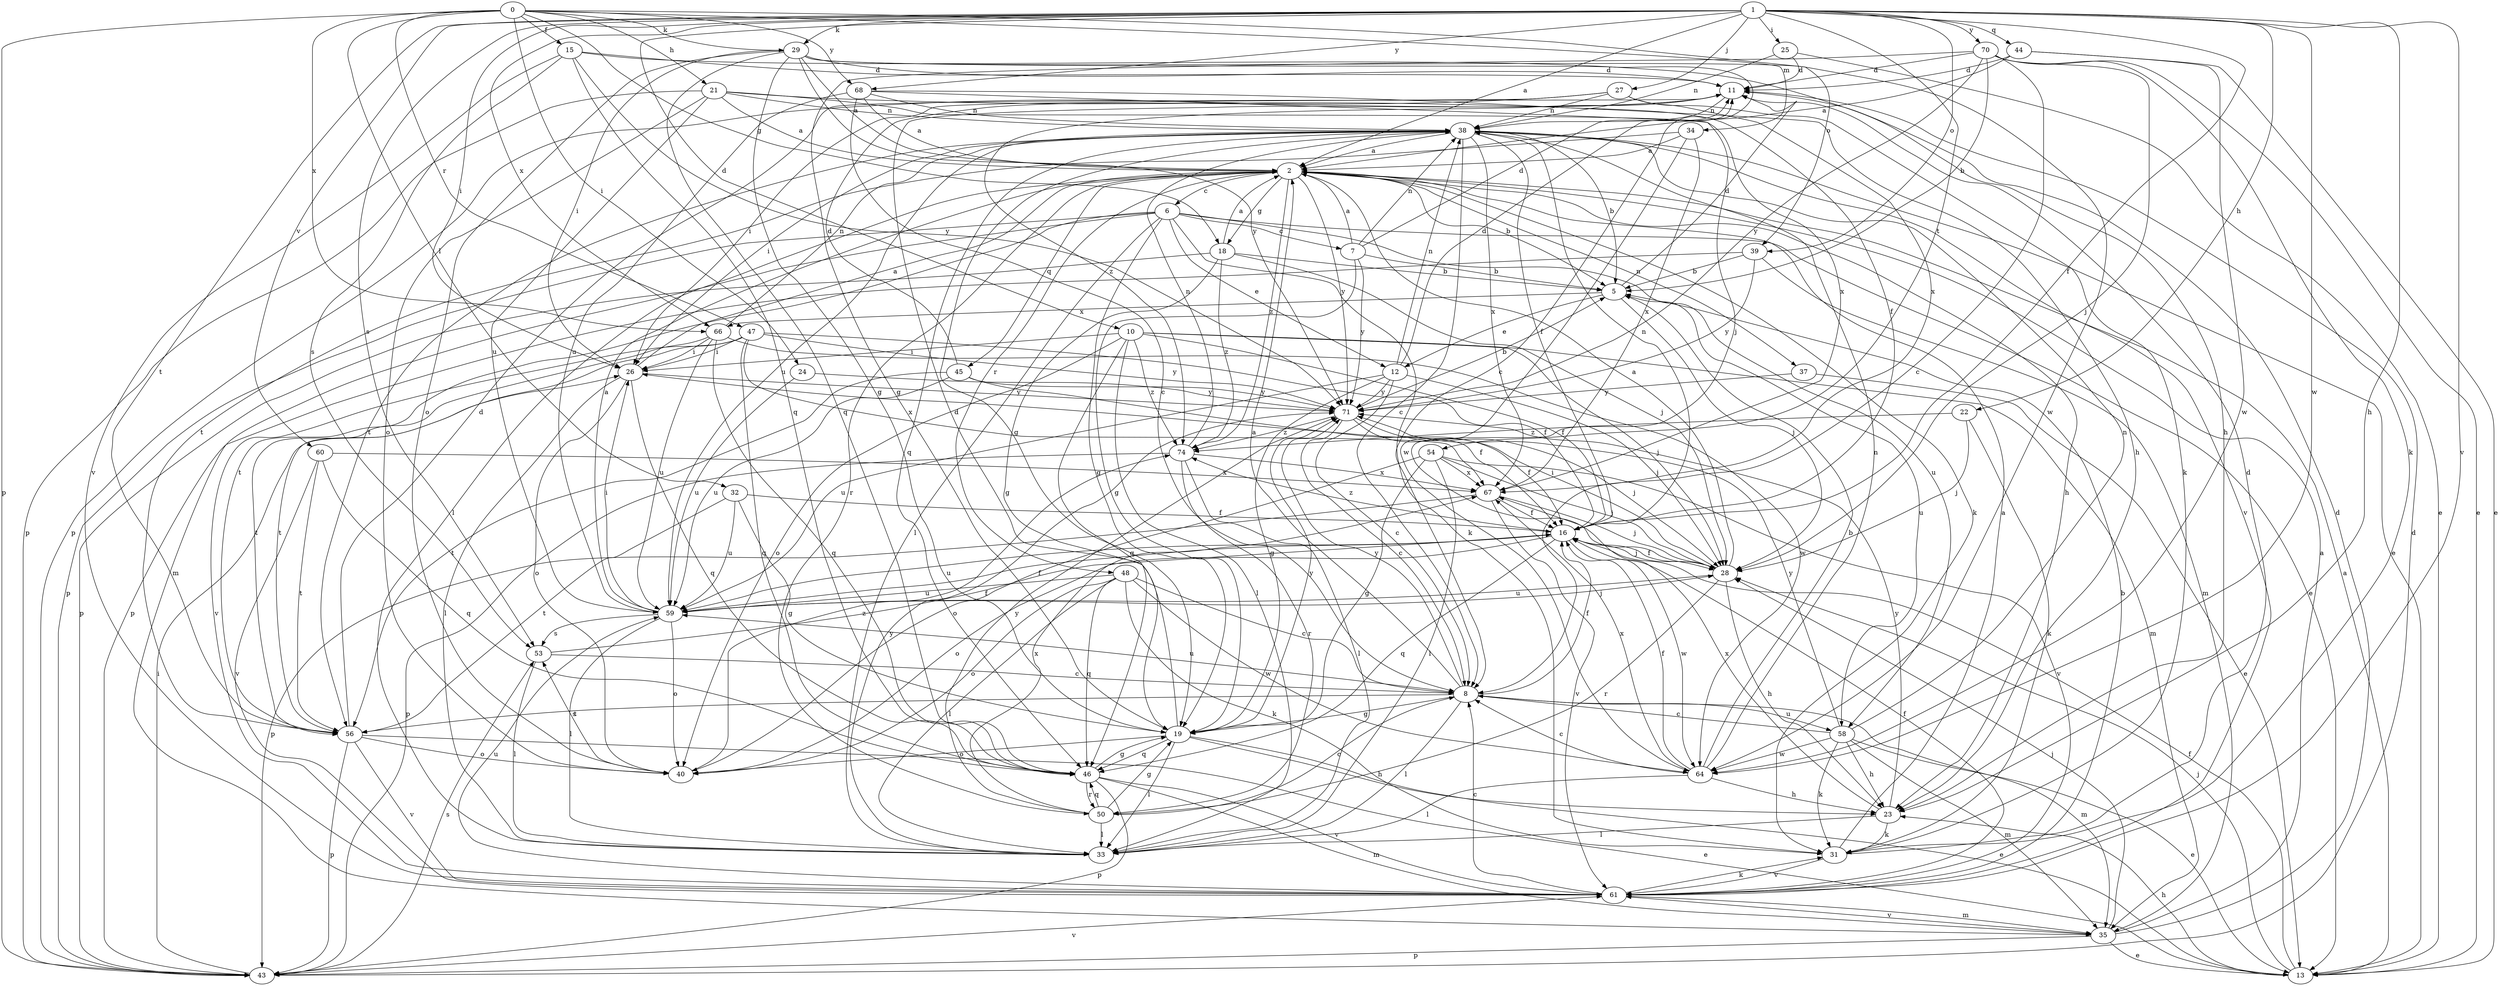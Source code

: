 strict digraph  {
0;
1;
2;
5;
6;
7;
8;
10;
11;
12;
13;
15;
16;
18;
19;
21;
22;
23;
24;
25;
26;
27;
28;
29;
31;
32;
33;
34;
35;
37;
38;
39;
40;
43;
44;
45;
46;
47;
48;
50;
53;
54;
56;
58;
59;
60;
61;
64;
66;
67;
68;
70;
71;
74;
0 -> 15  [label=f];
0 -> 18  [label=g];
0 -> 21  [label=h];
0 -> 24  [label=i];
0 -> 29  [label=k];
0 -> 32  [label=l];
0 -> 34  [label=m];
0 -> 39  [label=o];
0 -> 43  [label=p];
0 -> 47  [label=r];
0 -> 66  [label=x];
0 -> 68  [label=y];
1 -> 2  [label=a];
1 -> 10  [label=d];
1 -> 16  [label=f];
1 -> 22  [label=h];
1 -> 23  [label=h];
1 -> 25  [label=i];
1 -> 26  [label=i];
1 -> 27  [label=j];
1 -> 29  [label=k];
1 -> 39  [label=o];
1 -> 44  [label=q];
1 -> 53  [label=s];
1 -> 54  [label=t];
1 -> 56  [label=t];
1 -> 60  [label=v];
1 -> 61  [label=v];
1 -> 64  [label=w];
1 -> 66  [label=x];
1 -> 68  [label=y];
1 -> 70  [label=y];
2 -> 5  [label=b];
2 -> 6  [label=c];
2 -> 18  [label=g];
2 -> 23  [label=h];
2 -> 31  [label=k];
2 -> 33  [label=l];
2 -> 37  [label=n];
2 -> 45  [label=q];
2 -> 48  [label=r];
2 -> 50  [label=r];
2 -> 71  [label=y];
2 -> 74  [label=z];
5 -> 11  [label=d];
5 -> 12  [label=e];
5 -> 28  [label=j];
5 -> 58  [label=u];
5 -> 66  [label=x];
6 -> 7  [label=c];
6 -> 12  [label=e];
6 -> 13  [label=e];
6 -> 19  [label=g];
6 -> 31  [label=k];
6 -> 33  [label=l];
6 -> 35  [label=m];
6 -> 43  [label=p];
6 -> 56  [label=t];
6 -> 58  [label=u];
7 -> 2  [label=a];
7 -> 5  [label=b];
7 -> 11  [label=d];
7 -> 19  [label=g];
7 -> 38  [label=n];
7 -> 71  [label=y];
8 -> 2  [label=a];
8 -> 16  [label=f];
8 -> 19  [label=g];
8 -> 33  [label=l];
8 -> 35  [label=m];
8 -> 56  [label=t];
8 -> 58  [label=u];
8 -> 59  [label=u];
8 -> 71  [label=y];
10 -> 16  [label=f];
10 -> 26  [label=i];
10 -> 28  [label=j];
10 -> 33  [label=l];
10 -> 35  [label=m];
10 -> 40  [label=o];
10 -> 46  [label=q];
10 -> 74  [label=z];
11 -> 38  [label=n];
11 -> 74  [label=z];
12 -> 8  [label=c];
12 -> 11  [label=d];
12 -> 19  [label=g];
12 -> 28  [label=j];
12 -> 38  [label=n];
12 -> 59  [label=u];
12 -> 71  [label=y];
13 -> 2  [label=a];
13 -> 16  [label=f];
13 -> 23  [label=h];
13 -> 28  [label=j];
15 -> 11  [label=d];
15 -> 23  [label=h];
15 -> 46  [label=q];
15 -> 53  [label=s];
15 -> 61  [label=v];
15 -> 71  [label=y];
16 -> 28  [label=j];
16 -> 38  [label=n];
16 -> 40  [label=o];
16 -> 46  [label=q];
16 -> 59  [label=u];
16 -> 64  [label=w];
16 -> 74  [label=z];
18 -> 2  [label=a];
18 -> 5  [label=b];
18 -> 19  [label=g];
18 -> 28  [label=j];
18 -> 43  [label=p];
18 -> 74  [label=z];
19 -> 11  [label=d];
19 -> 13  [label=e];
19 -> 23  [label=h];
19 -> 33  [label=l];
19 -> 40  [label=o];
19 -> 46  [label=q];
19 -> 71  [label=y];
21 -> 2  [label=a];
21 -> 23  [label=h];
21 -> 38  [label=n];
21 -> 40  [label=o];
21 -> 43  [label=p];
21 -> 59  [label=u];
21 -> 67  [label=x];
22 -> 28  [label=j];
22 -> 31  [label=k];
22 -> 74  [label=z];
23 -> 31  [label=k];
23 -> 33  [label=l];
23 -> 67  [label=x];
23 -> 71  [label=y];
24 -> 59  [label=u];
24 -> 71  [label=y];
25 -> 11  [label=d];
25 -> 13  [label=e];
25 -> 38  [label=n];
26 -> 2  [label=a];
26 -> 33  [label=l];
26 -> 40  [label=o];
26 -> 46  [label=q];
26 -> 71  [label=y];
27 -> 26  [label=i];
27 -> 31  [label=k];
27 -> 38  [label=n];
27 -> 43  [label=p];
27 -> 67  [label=x];
28 -> 2  [label=a];
28 -> 16  [label=f];
28 -> 23  [label=h];
28 -> 26  [label=i];
28 -> 50  [label=r];
28 -> 59  [label=u];
29 -> 2  [label=a];
29 -> 8  [label=c];
29 -> 11  [label=d];
29 -> 19  [label=g];
29 -> 26  [label=i];
29 -> 40  [label=o];
29 -> 46  [label=q];
29 -> 64  [label=w];
29 -> 71  [label=y];
31 -> 2  [label=a];
31 -> 11  [label=d];
31 -> 61  [label=v];
32 -> 16  [label=f];
32 -> 19  [label=g];
32 -> 56  [label=t];
32 -> 59  [label=u];
33 -> 71  [label=y];
34 -> 2  [label=a];
34 -> 56  [label=t];
34 -> 64  [label=w];
34 -> 67  [label=x];
35 -> 2  [label=a];
35 -> 11  [label=d];
35 -> 13  [label=e];
35 -> 28  [label=j];
35 -> 43  [label=p];
35 -> 61  [label=v];
37 -> 13  [label=e];
37 -> 71  [label=y];
38 -> 2  [label=a];
38 -> 5  [label=b];
38 -> 8  [label=c];
38 -> 13  [label=e];
38 -> 16  [label=f];
38 -> 19  [label=g];
38 -> 26  [label=i];
38 -> 46  [label=q];
38 -> 56  [label=t];
38 -> 59  [label=u];
38 -> 61  [label=v];
38 -> 67  [label=x];
39 -> 5  [label=b];
39 -> 35  [label=m];
39 -> 43  [label=p];
39 -> 71  [label=y];
40 -> 53  [label=s];
40 -> 74  [label=z];
43 -> 11  [label=d];
43 -> 26  [label=i];
43 -> 53  [label=s];
43 -> 61  [label=v];
44 -> 2  [label=a];
44 -> 11  [label=d];
44 -> 13  [label=e];
44 -> 64  [label=w];
45 -> 11  [label=d];
45 -> 16  [label=f];
45 -> 56  [label=t];
45 -> 59  [label=u];
45 -> 71  [label=y];
46 -> 19  [label=g];
46 -> 35  [label=m];
46 -> 43  [label=p];
46 -> 50  [label=r];
46 -> 61  [label=v];
47 -> 16  [label=f];
47 -> 26  [label=i];
47 -> 46  [label=q];
47 -> 56  [label=t];
47 -> 61  [label=v];
47 -> 67  [label=x];
47 -> 71  [label=y];
48 -> 8  [label=c];
48 -> 31  [label=k];
48 -> 33  [label=l];
48 -> 40  [label=o];
48 -> 46  [label=q];
48 -> 59  [label=u];
48 -> 64  [label=w];
50 -> 8  [label=c];
50 -> 19  [label=g];
50 -> 33  [label=l];
50 -> 46  [label=q];
50 -> 67  [label=x];
50 -> 71  [label=y];
53 -> 8  [label=c];
53 -> 16  [label=f];
53 -> 33  [label=l];
54 -> 19  [label=g];
54 -> 28  [label=j];
54 -> 33  [label=l];
54 -> 40  [label=o];
54 -> 61  [label=v];
54 -> 67  [label=x];
56 -> 11  [label=d];
56 -> 13  [label=e];
56 -> 40  [label=o];
56 -> 43  [label=p];
56 -> 61  [label=v];
58 -> 8  [label=c];
58 -> 13  [label=e];
58 -> 23  [label=h];
58 -> 31  [label=k];
58 -> 35  [label=m];
58 -> 38  [label=n];
58 -> 64  [label=w];
58 -> 71  [label=y];
59 -> 2  [label=a];
59 -> 16  [label=f];
59 -> 26  [label=i];
59 -> 28  [label=j];
59 -> 33  [label=l];
59 -> 40  [label=o];
59 -> 53  [label=s];
60 -> 46  [label=q];
60 -> 56  [label=t];
60 -> 61  [label=v];
60 -> 67  [label=x];
61 -> 5  [label=b];
61 -> 8  [label=c];
61 -> 16  [label=f];
61 -> 31  [label=k];
61 -> 35  [label=m];
61 -> 59  [label=u];
64 -> 5  [label=b];
64 -> 8  [label=c];
64 -> 16  [label=f];
64 -> 23  [label=h];
64 -> 33  [label=l];
64 -> 38  [label=n];
64 -> 67  [label=x];
66 -> 26  [label=i];
66 -> 38  [label=n];
66 -> 46  [label=q];
66 -> 56  [label=t];
66 -> 59  [label=u];
66 -> 64  [label=w];
67 -> 16  [label=f];
67 -> 28  [label=j];
67 -> 43  [label=p];
67 -> 61  [label=v];
68 -> 2  [label=a];
68 -> 8  [label=c];
68 -> 16  [label=f];
68 -> 28  [label=j];
68 -> 38  [label=n];
68 -> 59  [label=u];
70 -> 5  [label=b];
70 -> 8  [label=c];
70 -> 11  [label=d];
70 -> 13  [label=e];
70 -> 19  [label=g];
70 -> 28  [label=j];
70 -> 31  [label=k];
70 -> 71  [label=y];
71 -> 5  [label=b];
71 -> 8  [label=c];
71 -> 16  [label=f];
71 -> 28  [label=j];
71 -> 74  [label=z];
74 -> 33  [label=l];
74 -> 38  [label=n];
74 -> 43  [label=p];
74 -> 50  [label=r];
74 -> 67  [label=x];
}
